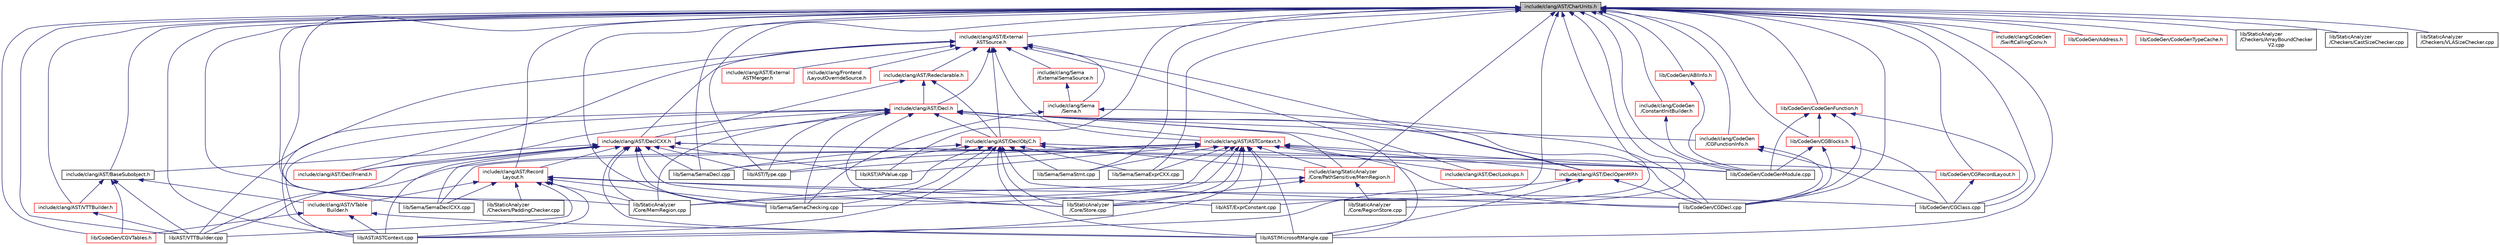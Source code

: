 digraph "include/clang/AST/CharUnits.h"
{
 // LATEX_PDF_SIZE
  bgcolor="transparent";
  edge [fontname="Helvetica",fontsize="10",labelfontname="Helvetica",labelfontsize="10"];
  node [fontname="Helvetica",fontsize="10",shape=record];
  Node1 [label="include/clang/AST/CharUnits.h",height=0.2,width=0.4,color="black", fillcolor="grey75", style="filled", fontcolor="black",tooltip=" "];
  Node1 -> Node2 [dir="back",color="midnightblue",fontsize="10",style="solid",fontname="Helvetica"];
  Node2 [label="include/clang/AST/BaseSubobject.h",height=0.2,width=0.4,color="black",URL="$BaseSubobject_8h.html",tooltip=" "];
  Node2 -> Node3 [dir="back",color="midnightblue",fontsize="10",style="solid",fontname="Helvetica"];
  Node3 [label="include/clang/AST/VTable\lBuilder.h",height=0.2,width=0.4,color="red",URL="$VTableBuilder_8h.html",tooltip=" "];
  Node3 -> Node4 [dir="back",color="midnightblue",fontsize="10",style="solid",fontname="Helvetica"];
  Node4 [label="lib/AST/ASTContext.cpp",height=0.2,width=0.4,color="black",URL="$ASTContext_8cpp.html",tooltip=" "];
  Node3 -> Node6 [dir="back",color="midnightblue",fontsize="10",style="solid",fontname="Helvetica"];
  Node6 [label="lib/AST/MicrosoftMangle.cpp",height=0.2,width=0.4,color="black",URL="$MicrosoftMangle_8cpp.html",tooltip=" "];
  Node3 -> Node9 [dir="back",color="midnightblue",fontsize="10",style="solid",fontname="Helvetica"];
  Node9 [label="lib/CodeGen/CGVTables.h",height=0.2,width=0.4,color="red",URL="$CGVTables_8h.html",tooltip=" "];
  Node2 -> Node70 [dir="back",color="midnightblue",fontsize="10",style="solid",fontname="Helvetica"];
  Node70 [label="include/clang/AST/VTTBuilder.h",height=0.2,width=0.4,color="red",URL="$VTTBuilder_8h.html",tooltip=" "];
  Node70 -> Node71 [dir="back",color="midnightblue",fontsize="10",style="solid",fontname="Helvetica"];
  Node71 [label="lib/AST/VTTBuilder.cpp",height=0.2,width=0.4,color="black",URL="$VTTBuilder_8cpp.html",tooltip=" "];
  Node2 -> Node71 [dir="back",color="midnightblue",fontsize="10",style="solid",fontname="Helvetica"];
  Node2 -> Node9 [dir="back",color="midnightblue",fontsize="10",style="solid",fontname="Helvetica"];
  Node1 -> Node72 [dir="back",color="midnightblue",fontsize="10",style="solid",fontname="Helvetica"];
  Node72 [label="include/clang/AST/External\lASTSource.h",height=0.2,width=0.4,color="red",URL="$ExternalASTSource_8h.html",tooltip=" "];
  Node72 -> Node73 [dir="back",color="midnightblue",fontsize="10",style="solid",fontname="Helvetica"];
  Node73 [label="include/clang/AST/ASTContext.h",height=0.2,width=0.4,color="red",URL="$ASTContext_8h.html",tooltip=" "];
  Node73 -> Node129 [dir="back",color="midnightblue",fontsize="10",style="solid",fontname="Helvetica"];
  Node129 [label="include/clang/AST/DeclLookups.h",height=0.2,width=0.4,color="red",URL="$DeclLookups_8h.html",tooltip=" "];
  Node73 -> Node137 [dir="back",color="midnightblue",fontsize="10",style="solid",fontname="Helvetica"];
  Node137 [label="include/clang/AST/DeclOpenMP.h",height=0.2,width=0.4,color="red",URL="$DeclOpenMP_8h.html",tooltip=" "];
  Node137 -> Node4 [dir="back",color="midnightblue",fontsize="10",style="solid",fontname="Helvetica"];
  Node137 -> Node6 [dir="back",color="midnightblue",fontsize="10",style="solid",fontname="Helvetica"];
  Node137 -> Node18 [dir="back",color="midnightblue",fontsize="10",style="solid",fontname="Helvetica"];
  Node18 [label="lib/CodeGen/CGDecl.cpp",height=0.2,width=0.4,color="black",URL="$CGDecl_8cpp.html",tooltip=" "];
  Node73 -> Node607 [dir="back",color="midnightblue",fontsize="10",style="solid",fontname="Helvetica"];
  Node607 [label="include/clang/StaticAnalyzer\l/Core/PathSensitive/MemRegion.h",height=0.2,width=0.4,color="red",URL="$MemRegion_8h.html",tooltip=" "];
  Node607 -> Node559 [dir="back",color="midnightblue",fontsize="10",style="solid",fontname="Helvetica"];
  Node559 [label="lib/StaticAnalyzer\l/Core/MemRegion.cpp",height=0.2,width=0.4,color="black",URL="$MemRegion_8cpp.html",tooltip=" "];
  Node607 -> Node286 [dir="back",color="midnightblue",fontsize="10",style="solid",fontname="Helvetica"];
  Node286 [label="lib/StaticAnalyzer\l/Core/RegionStore.cpp",height=0.2,width=0.4,color="black",URL="$RegionStore_8cpp.html",tooltip=" "];
  Node607 -> Node509 [dir="back",color="midnightblue",fontsize="10",style="solid",fontname="Helvetica"];
  Node509 [label="lib/StaticAnalyzer\l/Core/Store.cpp",height=0.2,width=0.4,color="black",URL="$Store_8cpp.html",tooltip=" "];
  Node73 -> Node631 [dir="back",color="midnightblue",fontsize="10",style="solid",fontname="Helvetica"];
  Node631 [label="lib/AST/APValue.cpp",height=0.2,width=0.4,color="black",URL="$APValue_8cpp.html",tooltip=" "];
  Node73 -> Node4 [dir="back",color="midnightblue",fontsize="10",style="solid",fontname="Helvetica"];
  Node73 -> Node255 [dir="back",color="midnightblue",fontsize="10",style="solid",fontname="Helvetica"];
  Node255 [label="lib/AST/ExprConstant.cpp",height=0.2,width=0.4,color="black",URL="$ExprConstant_8cpp.html",tooltip=" "];
  Node73 -> Node6 [dir="back",color="midnightblue",fontsize="10",style="solid",fontname="Helvetica"];
  Node73 -> Node651 [dir="back",color="midnightblue",fontsize="10",style="solid",fontname="Helvetica"];
  Node651 [label="lib/AST/Type.cpp",height=0.2,width=0.4,color="black",URL="$Type_8cpp.html",tooltip=" "];
  Node73 -> Node71 [dir="back",color="midnightblue",fontsize="10",style="solid",fontname="Helvetica"];
  Node73 -> Node18 [dir="back",color="midnightblue",fontsize="10",style="solid",fontname="Helvetica"];
  Node73 -> Node21 [dir="back",color="midnightblue",fontsize="10",style="solid",fontname="Helvetica"];
  Node21 [label="lib/CodeGen/CodeGenModule.cpp",height=0.2,width=0.4,color="black",URL="$CodeGenModule_8cpp.html",tooltip=" "];
  Node73 -> Node315 [dir="back",color="midnightblue",fontsize="10",style="solid",fontname="Helvetica"];
  Node315 [label="lib/Sema/SemaChecking.cpp",height=0.2,width=0.4,color="black",URL="$SemaChecking_8cpp.html",tooltip=" "];
  Node73 -> Node150 [dir="back",color="midnightblue",fontsize="10",style="solid",fontname="Helvetica"];
  Node150 [label="lib/Sema/SemaDecl.cpp",height=0.2,width=0.4,color="black",URL="$SemaDecl_8cpp.html",tooltip=" "];
  Node73 -> Node151 [dir="back",color="midnightblue",fontsize="10",style="solid",fontname="Helvetica"];
  Node151 [label="lib/Sema/SemaDeclCXX.cpp",height=0.2,width=0.4,color="black",URL="$SemaDeclCXX_8cpp.html",tooltip=" "];
  Node73 -> Node153 [dir="back",color="midnightblue",fontsize="10",style="solid",fontname="Helvetica"];
  Node153 [label="lib/Sema/SemaExprCXX.cpp",height=0.2,width=0.4,color="black",URL="$SemaExprCXX_8cpp.html",tooltip=" "];
  Node73 -> Node223 [dir="back",color="midnightblue",fontsize="10",style="solid",fontname="Helvetica"];
  Node223 [label="lib/Sema/SemaStmt.cpp",height=0.2,width=0.4,color="black",URL="$SemaStmt_8cpp.html",tooltip=" "];
  Node73 -> Node559 [dir="back",color="midnightblue",fontsize="10",style="solid",fontname="Helvetica"];
  Node73 -> Node509 [dir="back",color="midnightblue",fontsize="10",style="solid",fontname="Helvetica"];
  Node72 -> Node742 [dir="back",color="midnightblue",fontsize="10",style="solid",fontname="Helvetica"];
  Node742 [label="include/clang/AST/Decl.h",height=0.2,width=0.4,color="red",URL="$Decl_8h.html",tooltip=" "];
  Node742 -> Node73 [dir="back",color="midnightblue",fontsize="10",style="solid",fontname="Helvetica"];
  Node742 -> Node765 [dir="back",color="midnightblue",fontsize="10",style="solid",fontname="Helvetica"];
  Node765 [label="include/clang/AST/DeclCXX.h",height=0.2,width=0.4,color="red",URL="$DeclCXX_8h.html",tooltip=" "];
  Node765 -> Node2 [dir="back",color="midnightblue",fontsize="10",style="solid",fontname="Helvetica"];
  Node765 -> Node259 [dir="back",color="midnightblue",fontsize="10",style="solid",fontname="Helvetica"];
  Node259 [label="include/clang/AST/DeclFriend.h",height=0.2,width=0.4,color="red",URL="$DeclFriend_8h.html",tooltip=" "];
  Node765 -> Node779 [dir="back",color="midnightblue",fontsize="10",style="solid",fontname="Helvetica"];
  Node779 [label="include/clang/AST/Record\lLayout.h",height=0.2,width=0.4,color="red",URL="$RecordLayout_8h.html",tooltip=" "];
  Node779 -> Node3 [dir="back",color="midnightblue",fontsize="10",style="solid",fontname="Helvetica"];
  Node779 -> Node4 [dir="back",color="midnightblue",fontsize="10",style="solid",fontname="Helvetica"];
  Node779 -> Node255 [dir="back",color="midnightblue",fontsize="10",style="solid",fontname="Helvetica"];
  Node779 -> Node71 [dir="back",color="midnightblue",fontsize="10",style="solid",fontname="Helvetica"];
  Node779 -> Node16 [dir="back",color="midnightblue",fontsize="10",style="solid",fontname="Helvetica"];
  Node16 [label="lib/CodeGen/CGClass.cpp",height=0.2,width=0.4,color="black",URL="$CGClass_8cpp.html",tooltip=" "];
  Node779 -> Node315 [dir="back",color="midnightblue",fontsize="10",style="solid",fontname="Helvetica"];
  Node779 -> Node151 [dir="back",color="midnightblue",fontsize="10",style="solid",fontname="Helvetica"];
  Node779 -> Node230 [dir="back",color="midnightblue",fontsize="10",style="solid",fontname="Helvetica"];
  Node230 [label="lib/StaticAnalyzer\l/Checkers/PaddingChecker.cpp",height=0.2,width=0.4,color="black",URL="$PaddingChecker_8cpp.html",tooltip=" "];
  Node779 -> Node559 [dir="back",color="midnightblue",fontsize="10",style="solid",fontname="Helvetica"];
  Node765 -> Node631 [dir="back",color="midnightblue",fontsize="10",style="solid",fontname="Helvetica"];
  Node765 -> Node4 [dir="back",color="midnightblue",fontsize="10",style="solid",fontname="Helvetica"];
  Node765 -> Node6 [dir="back",color="midnightblue",fontsize="10",style="solid",fontname="Helvetica"];
  Node765 -> Node651 [dir="back",color="midnightblue",fontsize="10",style="solid",fontname="Helvetica"];
  Node765 -> Node71 [dir="back",color="midnightblue",fontsize="10",style="solid",fontname="Helvetica"];
  Node765 -> Node806 [dir="back",color="midnightblue",fontsize="10",style="solid",fontname="Helvetica"];
  Node806 [label="lib/CodeGen/CGRecordLayout.h",height=0.2,width=0.4,color="red",URL="$CGRecordLayout_8h.html",tooltip=" "];
  Node806 -> Node16 [dir="back",color="midnightblue",fontsize="10",style="solid",fontname="Helvetica"];
  Node765 -> Node21 [dir="back",color="midnightblue",fontsize="10",style="solid",fontname="Helvetica"];
  Node765 -> Node315 [dir="back",color="midnightblue",fontsize="10",style="solid",fontname="Helvetica"];
  Node765 -> Node150 [dir="back",color="midnightblue",fontsize="10",style="solid",fontname="Helvetica"];
  Node765 -> Node151 [dir="back",color="midnightblue",fontsize="10",style="solid",fontname="Helvetica"];
  Node765 -> Node559 [dir="back",color="midnightblue",fontsize="10",style="solid",fontname="Helvetica"];
  Node765 -> Node509 [dir="back",color="midnightblue",fontsize="10",style="solid",fontname="Helvetica"];
  Node742 -> Node259 [dir="back",color="midnightblue",fontsize="10",style="solid",fontname="Helvetica"];
  Node742 -> Node809 [dir="back",color="midnightblue",fontsize="10",style="solid",fontname="Helvetica"];
  Node809 [label="include/clang/AST/DeclObjC.h",height=0.2,width=0.4,color="red",URL="$DeclObjC_8h.html",tooltip=" "];
  Node809 -> Node607 [dir="back",color="midnightblue",fontsize="10",style="solid",fontname="Helvetica"];
  Node809 -> Node4 [dir="back",color="midnightblue",fontsize="10",style="solid",fontname="Helvetica"];
  Node809 -> Node6 [dir="back",color="midnightblue",fontsize="10",style="solid",fontname="Helvetica"];
  Node809 -> Node651 [dir="back",color="midnightblue",fontsize="10",style="solid",fontname="Helvetica"];
  Node809 -> Node18 [dir="back",color="midnightblue",fontsize="10",style="solid",fontname="Helvetica"];
  Node809 -> Node21 [dir="back",color="midnightblue",fontsize="10",style="solid",fontname="Helvetica"];
  Node809 -> Node315 [dir="back",color="midnightblue",fontsize="10",style="solid",fontname="Helvetica"];
  Node809 -> Node150 [dir="back",color="midnightblue",fontsize="10",style="solid",fontname="Helvetica"];
  Node809 -> Node153 [dir="back",color="midnightblue",fontsize="10",style="solid",fontname="Helvetica"];
  Node809 -> Node223 [dir="back",color="midnightblue",fontsize="10",style="solid",fontname="Helvetica"];
  Node809 -> Node559 [dir="back",color="midnightblue",fontsize="10",style="solid",fontname="Helvetica"];
  Node809 -> Node509 [dir="back",color="midnightblue",fontsize="10",style="solid",fontname="Helvetica"];
  Node742 -> Node137 [dir="back",color="midnightblue",fontsize="10",style="solid",fontname="Helvetica"];
  Node742 -> Node838 [dir="back",color="midnightblue",fontsize="10",style="solid",fontname="Helvetica"];
  Node838 [label="include/clang/CodeGen\l/CGFunctionInfo.h",height=0.2,width=0.4,color="red",URL="$CGFunctionInfo_8h.html",tooltip=" "];
  Node838 -> Node16 [dir="back",color="midnightblue",fontsize="10",style="solid",fontname="Helvetica"];
  Node838 -> Node18 [dir="back",color="midnightblue",fontsize="10",style="solid",fontname="Helvetica"];
  Node742 -> Node607 [dir="back",color="midnightblue",fontsize="10",style="solid",fontname="Helvetica"];
  Node742 -> Node4 [dir="back",color="midnightblue",fontsize="10",style="solid",fontname="Helvetica"];
  Node742 -> Node6 [dir="back",color="midnightblue",fontsize="10",style="solid",fontname="Helvetica"];
  Node742 -> Node651 [dir="back",color="midnightblue",fontsize="10",style="solid",fontname="Helvetica"];
  Node742 -> Node71 [dir="back",color="midnightblue",fontsize="10",style="solid",fontname="Helvetica"];
  Node742 -> Node18 [dir="back",color="midnightblue",fontsize="10",style="solid",fontname="Helvetica"];
  Node742 -> Node315 [dir="back",color="midnightblue",fontsize="10",style="solid",fontname="Helvetica"];
  Node742 -> Node559 [dir="back",color="midnightblue",fontsize="10",style="solid",fontname="Helvetica"];
  Node742 -> Node509 [dir="back",color="midnightblue",fontsize="10",style="solid",fontname="Helvetica"];
  Node72 -> Node765 [dir="back",color="midnightblue",fontsize="10",style="solid",fontname="Helvetica"];
  Node72 -> Node259 [dir="back",color="midnightblue",fontsize="10",style="solid",fontname="Helvetica"];
  Node72 -> Node129 [dir="back",color="midnightblue",fontsize="10",style="solid",fontname="Helvetica"];
  Node72 -> Node809 [dir="back",color="midnightblue",fontsize="10",style="solid",fontname="Helvetica"];
  Node72 -> Node137 [dir="back",color="midnightblue",fontsize="10",style="solid",fontname="Helvetica"];
  Node72 -> Node625 [dir="back",color="midnightblue",fontsize="10",style="solid",fontname="Helvetica"];
  Node625 [label="include/clang/AST/External\lASTMerger.h",height=0.2,width=0.4,color="red",URL="$ExternalASTMerger_8h.html",tooltip=" "];
  Node72 -> Node861 [dir="back",color="midnightblue",fontsize="10",style="solid",fontname="Helvetica"];
  Node861 [label="include/clang/AST/Redeclarable.h",height=0.2,width=0.4,color="red",URL="$Redeclarable_8h.html",tooltip=" "];
  Node861 -> Node742 [dir="back",color="midnightblue",fontsize="10",style="solid",fontname="Helvetica"];
  Node861 -> Node765 [dir="back",color="midnightblue",fontsize="10",style="solid",fontname="Helvetica"];
  Node861 -> Node809 [dir="back",color="midnightblue",fontsize="10",style="solid",fontname="Helvetica"];
  Node72 -> Node862 [dir="back",color="midnightblue",fontsize="10",style="solid",fontname="Helvetica"];
  Node862 [label="include/clang/Frontend\l/LayoutOverrideSource.h",height=0.2,width=0.4,color="red",URL="$LayoutOverrideSource_8h.html",tooltip=" "];
  Node72 -> Node784 [dir="back",color="midnightblue",fontsize="10",style="solid",fontname="Helvetica"];
  Node784 [label="include/clang/Sema\l/ExternalSemaSource.h",height=0.2,width=0.4,color="red",URL="$ExternalSemaSource_8h.html",tooltip=" "];
  Node784 -> Node340 [dir="back",color="midnightblue",fontsize="10",style="solid",fontname="Helvetica"];
  Node340 [label="include/clang/Sema\l/Sema.h",height=0.2,width=0.4,color="red",URL="$Sema_8h.html",tooltip=" "];
  Node340 -> Node18 [dir="back",color="midnightblue",fontsize="10",style="solid",fontname="Helvetica"];
  Node340 -> Node315 [dir="back",color="midnightblue",fontsize="10",style="solid",fontname="Helvetica"];
  Node72 -> Node340 [dir="back",color="midnightblue",fontsize="10",style="solid",fontname="Helvetica"];
  Node72 -> Node4 [dir="back",color="midnightblue",fontsize="10",style="solid",fontname="Helvetica"];
  Node1 -> Node779 [dir="back",color="midnightblue",fontsize="10",style="solid",fontname="Helvetica"];
  Node1 -> Node70 [dir="back",color="midnightblue",fontsize="10",style="solid",fontname="Helvetica"];
  Node1 -> Node838 [dir="back",color="midnightblue",fontsize="10",style="solid",fontname="Helvetica"];
  Node1 -> Node863 [dir="back",color="midnightblue",fontsize="10",style="solid",fontname="Helvetica"];
  Node863 [label="include/clang/CodeGen\l/ConstantInitBuilder.h",height=0.2,width=0.4,color="red",URL="$ConstantInitBuilder_8h.html",tooltip=" "];
  Node863 -> Node21 [dir="back",color="midnightblue",fontsize="10",style="solid",fontname="Helvetica"];
  Node1 -> Node864 [dir="back",color="midnightblue",fontsize="10",style="solid",fontname="Helvetica"];
  Node864 [label="include/clang/CodeGen\l/SwiftCallingConv.h",height=0.2,width=0.4,color="red",URL="$SwiftCallingConv_8h.html",tooltip=" "];
  Node1 -> Node607 [dir="back",color="midnightblue",fontsize="10",style="solid",fontname="Helvetica"];
  Node1 -> Node631 [dir="back",color="midnightblue",fontsize="10",style="solid",fontname="Helvetica"];
  Node1 -> Node4 [dir="back",color="midnightblue",fontsize="10",style="solid",fontname="Helvetica"];
  Node1 -> Node255 [dir="back",color="midnightblue",fontsize="10",style="solid",fontname="Helvetica"];
  Node1 -> Node6 [dir="back",color="midnightblue",fontsize="10",style="solid",fontname="Helvetica"];
  Node1 -> Node651 [dir="back",color="midnightblue",fontsize="10",style="solid",fontname="Helvetica"];
  Node1 -> Node71 [dir="back",color="midnightblue",fontsize="10",style="solid",fontname="Helvetica"];
  Node1 -> Node865 [dir="back",color="midnightblue",fontsize="10",style="solid",fontname="Helvetica"];
  Node865 [label="lib/CodeGen/ABIInfo.h",height=0.2,width=0.4,color="red",URL="$ABIInfo_8h.html",tooltip=" "];
  Node865 -> Node21 [dir="back",color="midnightblue",fontsize="10",style="solid",fontname="Helvetica"];
  Node1 -> Node866 [dir="back",color="midnightblue",fontsize="10",style="solid",fontname="Helvetica"];
  Node866 [label="lib/CodeGen/Address.h",height=0.2,width=0.4,color="red",URL="$Address_8h.html",tooltip=" "];
  Node1 -> Node806 [dir="back",color="midnightblue",fontsize="10",style="solid",fontname="Helvetica"];
  Node1 -> Node869 [dir="back",color="midnightblue",fontsize="10",style="solid",fontname="Helvetica"];
  Node869 [label="lib/CodeGen/CodeGenTypeCache.h",height=0.2,width=0.4,color="red",URL="$CodeGenTypeCache_8h.html",tooltip=" "];
  Node1 -> Node9 [dir="back",color="midnightblue",fontsize="10",style="solid",fontname="Helvetica"];
  Node1 -> Node11 [dir="back",color="midnightblue",fontsize="10",style="solid",fontname="Helvetica"];
  Node11 [label="lib/CodeGen/CodeGenFunction.h",height=0.2,width=0.4,color="red",URL="$CodeGenFunction_8h.html",tooltip=" "];
  Node11 -> Node13 [dir="back",color="midnightblue",fontsize="10",style="solid",fontname="Helvetica"];
  Node13 [label="lib/CodeGen/CGBlocks.h",height=0.2,width=0.4,color="red",URL="$CGBlocks_8h.html",tooltip=" "];
  Node13 -> Node16 [dir="back",color="midnightblue",fontsize="10",style="solid",fontname="Helvetica"];
  Node13 -> Node18 [dir="back",color="midnightblue",fontsize="10",style="solid",fontname="Helvetica"];
  Node13 -> Node21 [dir="back",color="midnightblue",fontsize="10",style="solid",fontname="Helvetica"];
  Node11 -> Node16 [dir="back",color="midnightblue",fontsize="10",style="solid",fontname="Helvetica"];
  Node11 -> Node18 [dir="back",color="midnightblue",fontsize="10",style="solid",fontname="Helvetica"];
  Node11 -> Node21 [dir="back",color="midnightblue",fontsize="10",style="solid",fontname="Helvetica"];
  Node1 -> Node13 [dir="back",color="midnightblue",fontsize="10",style="solid",fontname="Helvetica"];
  Node1 -> Node16 [dir="back",color="midnightblue",fontsize="10",style="solid",fontname="Helvetica"];
  Node1 -> Node18 [dir="back",color="midnightblue",fontsize="10",style="solid",fontname="Helvetica"];
  Node1 -> Node21 [dir="back",color="midnightblue",fontsize="10",style="solid",fontname="Helvetica"];
  Node1 -> Node315 [dir="back",color="midnightblue",fontsize="10",style="solid",fontname="Helvetica"];
  Node1 -> Node150 [dir="back",color="midnightblue",fontsize="10",style="solid",fontname="Helvetica"];
  Node1 -> Node151 [dir="back",color="midnightblue",fontsize="10",style="solid",fontname="Helvetica"];
  Node1 -> Node153 [dir="back",color="midnightblue",fontsize="10",style="solid",fontname="Helvetica"];
  Node1 -> Node223 [dir="back",color="midnightblue",fontsize="10",style="solid",fontname="Helvetica"];
  Node1 -> Node517 [dir="back",color="midnightblue",fontsize="10",style="solid",fontname="Helvetica"];
  Node517 [label="lib/StaticAnalyzer\l/Checkers/ArrayBoundChecker\lV2.cpp",height=0.2,width=0.4,color="black",URL="$ArrayBoundCheckerV2_8cpp.html",tooltip=" "];
  Node1 -> Node519 [dir="back",color="midnightblue",fontsize="10",style="solid",fontname="Helvetica"];
  Node519 [label="lib/StaticAnalyzer\l/Checkers/CastSizeChecker.cpp",height=0.2,width=0.4,color="black",URL="$CastSizeChecker_8cpp.html",tooltip=" "];
  Node1 -> Node230 [dir="back",color="midnightblue",fontsize="10",style="solid",fontname="Helvetica"];
  Node1 -> Node547 [dir="back",color="midnightblue",fontsize="10",style="solid",fontname="Helvetica"];
  Node547 [label="lib/StaticAnalyzer\l/Checkers/VLASizeChecker.cpp",height=0.2,width=0.4,color="black",URL="$VLASizeChecker_8cpp.html",tooltip=" "];
  Node1 -> Node559 [dir="back",color="midnightblue",fontsize="10",style="solid",fontname="Helvetica"];
  Node1 -> Node286 [dir="back",color="midnightblue",fontsize="10",style="solid",fontname="Helvetica"];
  Node1 -> Node509 [dir="back",color="midnightblue",fontsize="10",style="solid",fontname="Helvetica"];
}
